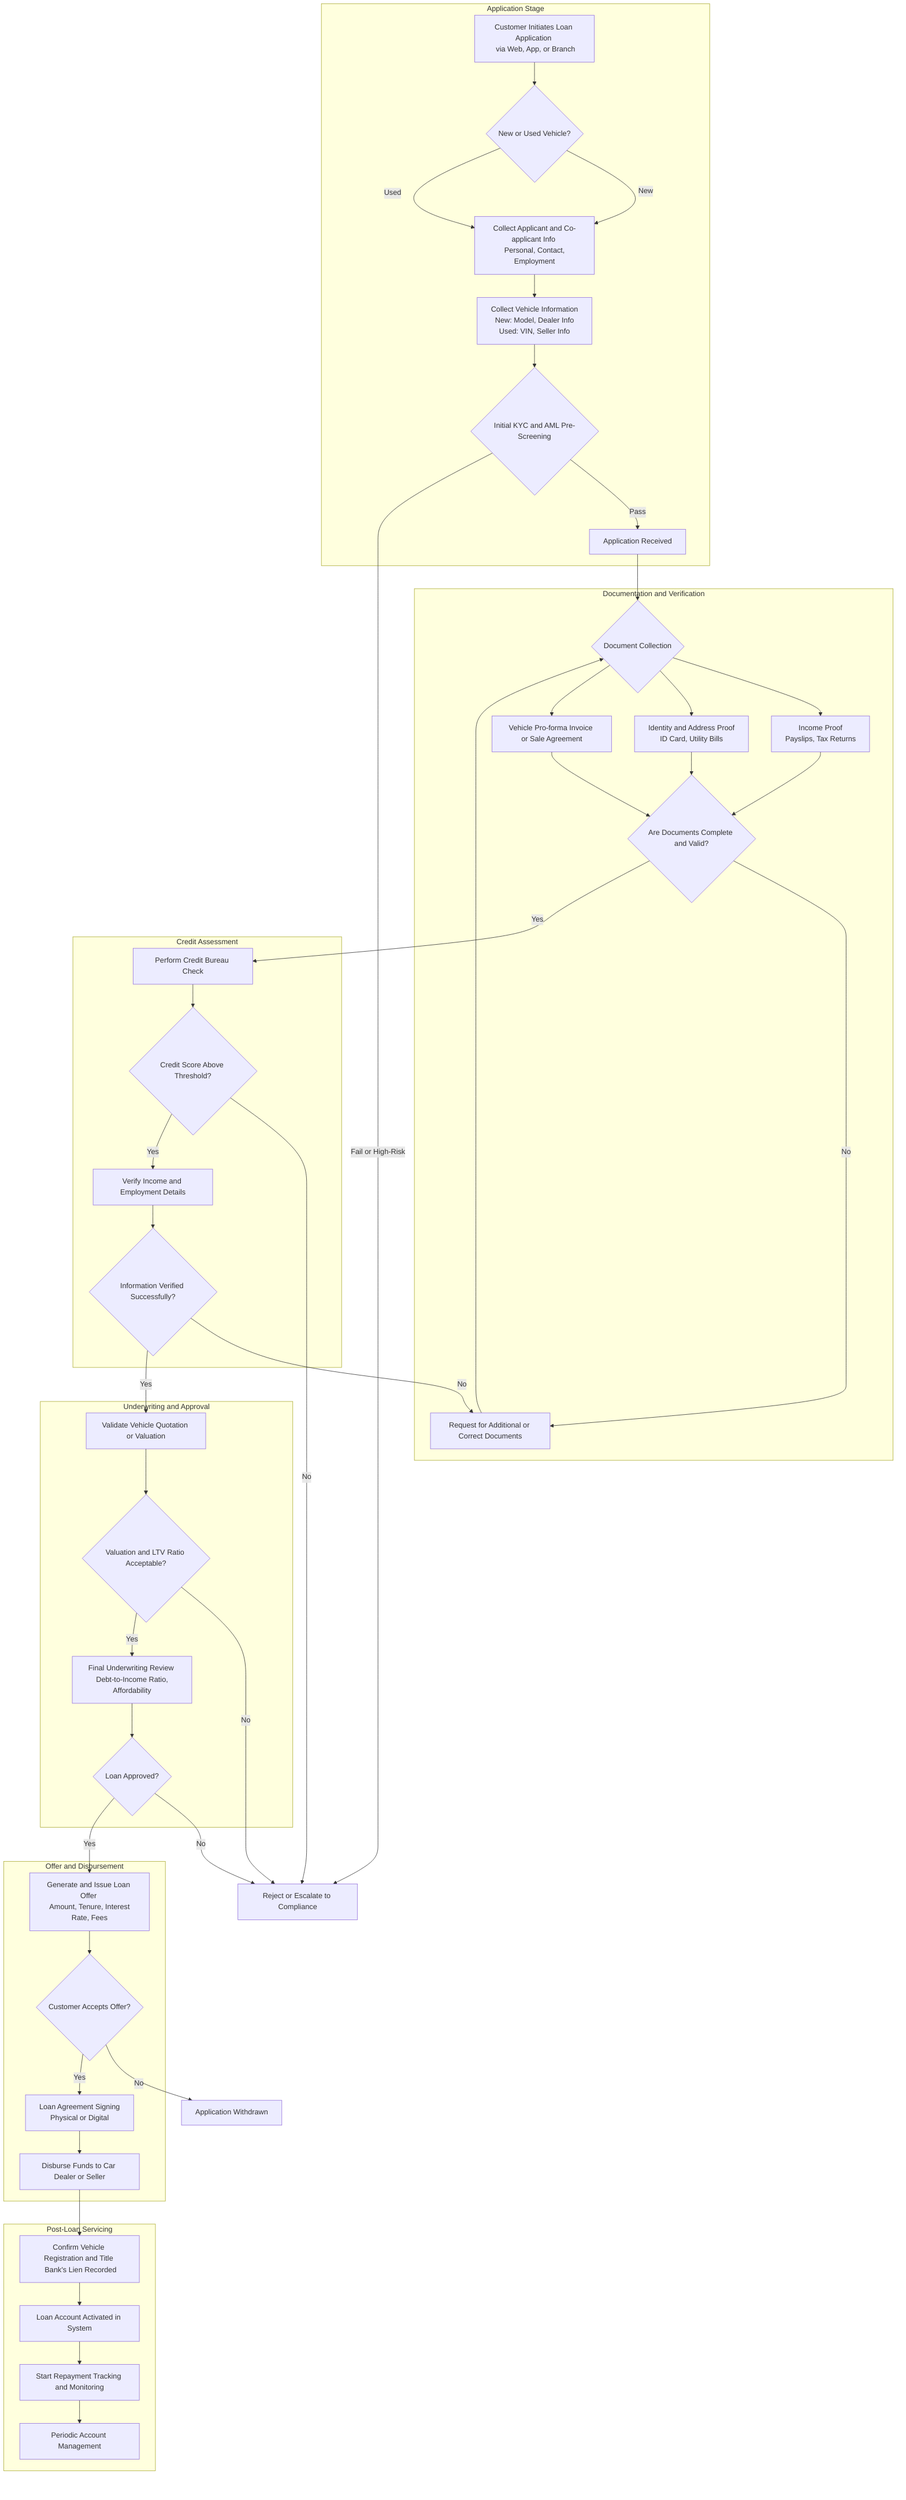 graph TD
    %% === STAGE 1: APPLICATION AND INITIAL CHECKS ===
    subgraph Application Stage
        A[Customer Initiates Loan Application <br> via Web, App, or Branch]
        B{New or Used Vehicle?}
        C[Collect Applicant and Co-applicant Info <br> Personal, Contact, Employment]
        D[Collect Vehicle Information <br> New: Model, Dealer Info <br> Used: VIN, Seller Info]
        E{Initial KYC and AML Pre-Screening}
        F[Application Received]
    end
    
    A --> B
    B -- New --> C
    B -- Used --> C
    C --> D
    D --> E
    E -- Pass --> F
    E -- Fail or High-Risk --> V[Reject or Escalate to Compliance]

    %% === STAGE 2: DOCUMENTATION AND VERIFICATION ===
    subgraph Documentation and Verification
        G{Document Collection}
        H[Income Proof <br> Payslips, Tax Returns]
        I[Identity and Address Proof <br> ID Card, Utility Bills]
        J[Vehicle Pro-forma Invoice or Sale Agreement]
        K{Are Documents Complete and Valid?}
        L[Request for Additional or Correct Documents]
    end

    F --> G
    G --> H
    G --> I
    G --> J
    J --> K
    I --> K
    H --> K
    K -- No --> L
    L --> G
    
    %% === STAGE 3: CREDIT AND RISK ASSESSMENT ===
    subgraph Credit Assessment
        M[Perform Credit Bureau Check]
        N{Credit Score Above Threshold?}
        O[Verify Income and Employment Details]
        P{Information Verified Successfully?}
    end

    K -- Yes --> M
    M --> N
    N -- No --> V
    N -- Yes --> O
    O --> P
    P -- No --> L

    %% === STAGE 4: VEHICLE VALIDATION AND UNDERWRITING ===
    subgraph Underwriting and Approval
        Q[Validate Vehicle Quotation or Valuation]
        R{Valuation and LTV Ratio Acceptable?}
        S[Final Underwriting Review <br> Debt-to-Income Ratio, Affordability]
        T{Loan Approved?}
    end
    
    P -- Yes --> Q
    Q --> R
    R -- No --> V
    R -- Yes --> S
    S --> T
    
    %% === STAGE 5: OFFER, ACCEPTANCE, AND DISBURSEMENT ===
    subgraph Offer and Disbursement
        U[Generate and Issue Loan Offer <br> Amount, Tenure, Interest Rate, Fees]
        W{Customer Accepts Offer?}
        X[Loan Agreement Signing <br> Physical or Digital]
        Y[Disburse Funds to Car Dealer or Seller]
    end

    T -- No --> V
    T -- Yes --> U
    U --> W
    W -- No --> Z[Application Withdrawn]
    W -- Yes --> X
    X --> Y

    %% === STAGE 6: POST-DISBURSEMENT ACTIVITIES ===
    subgraph Post-Loan Servicing
        AA[Confirm Vehicle Registration and Title <br> Bank's Lien Recorded]
        AB[Loan Account Activated in System]
        AC[Start Repayment Tracking and Monitoring]
        AD[Periodic Account Management]
    end
    
    Y --> AA
    AA --> AB
    AB --> AC
    AC --> AD
